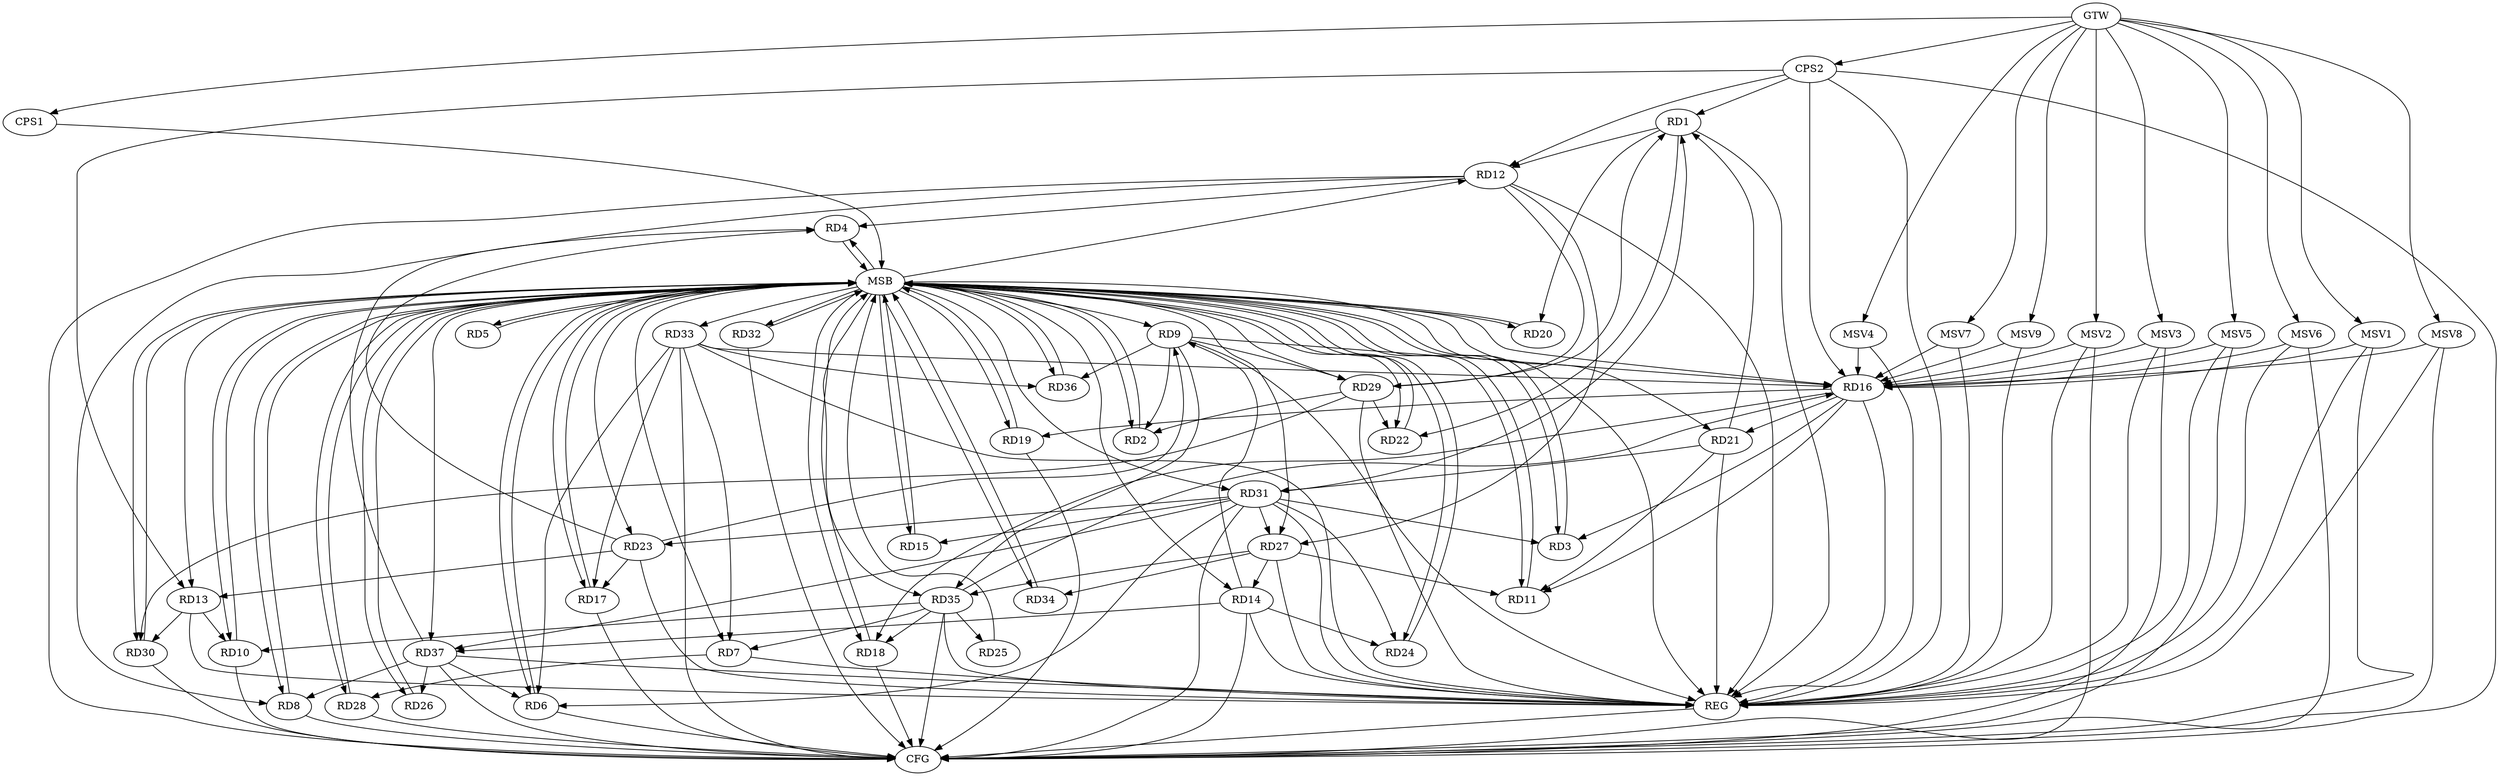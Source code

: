 strict digraph G {
  RD1 [ label="RD1" ];
  RD2 [ label="RD2" ];
  RD3 [ label="RD3" ];
  RD4 [ label="RD4" ];
  RD5 [ label="RD5" ];
  RD6 [ label="RD6" ];
  RD7 [ label="RD7" ];
  RD8 [ label="RD8" ];
  RD9 [ label="RD9" ];
  RD10 [ label="RD10" ];
  RD11 [ label="RD11" ];
  RD12 [ label="RD12" ];
  RD13 [ label="RD13" ];
  RD14 [ label="RD14" ];
  RD15 [ label="RD15" ];
  RD16 [ label="RD16" ];
  RD17 [ label="RD17" ];
  RD18 [ label="RD18" ];
  RD19 [ label="RD19" ];
  RD20 [ label="RD20" ];
  RD21 [ label="RD21" ];
  RD22 [ label="RD22" ];
  RD23 [ label="RD23" ];
  RD24 [ label="RD24" ];
  RD25 [ label="RD25" ];
  RD26 [ label="RD26" ];
  RD27 [ label="RD27" ];
  RD28 [ label="RD28" ];
  RD29 [ label="RD29" ];
  RD30 [ label="RD30" ];
  RD31 [ label="RD31" ];
  RD32 [ label="RD32" ];
  RD33 [ label="RD33" ];
  RD34 [ label="RD34" ];
  RD35 [ label="RD35" ];
  RD36 [ label="RD36" ];
  RD37 [ label="RD37" ];
  CPS1 [ label="CPS1" ];
  CPS2 [ label="CPS2" ];
  GTW [ label="GTW" ];
  REG [ label="REG" ];
  MSB [ label="MSB" ];
  CFG [ label="CFG" ];
  MSV1 [ label="MSV1" ];
  MSV2 [ label="MSV2" ];
  MSV3 [ label="MSV3" ];
  MSV4 [ label="MSV4" ];
  MSV5 [ label="MSV5" ];
  MSV6 [ label="MSV6" ];
  MSV7 [ label="MSV7" ];
  MSV8 [ label="MSV8" ];
  MSV9 [ label="MSV9" ];
  RD1 -> RD12;
  RD1 -> RD20;
  RD21 -> RD1;
  RD1 -> RD22;
  RD29 -> RD1;
  RD31 -> RD1;
  RD9 -> RD2;
  RD29 -> RD2;
  RD16 -> RD3;
  RD31 -> RD3;
  RD12 -> RD4;
  RD23 -> RD4;
  RD37 -> RD4;
  RD31 -> RD6;
  RD33 -> RD6;
  RD37 -> RD6;
  RD7 -> RD28;
  RD33 -> RD7;
  RD35 -> RD7;
  RD12 -> RD8;
  RD37 -> RD8;
  RD14 -> RD9;
  RD9 -> RD16;
  RD23 -> RD9;
  RD9 -> RD29;
  RD9 -> RD35;
  RD9 -> RD36;
  RD13 -> RD10;
  RD35 -> RD10;
  RD16 -> RD11;
  RD21 -> RD11;
  RD27 -> RD11;
  RD12 -> RD27;
  RD12 -> RD29;
  RD23 -> RD13;
  RD13 -> RD30;
  RD14 -> RD24;
  RD27 -> RD14;
  RD14 -> RD37;
  RD31 -> RD15;
  RD16 -> RD18;
  RD16 -> RD19;
  RD16 -> RD21;
  RD33 -> RD16;
  RD35 -> RD16;
  RD23 -> RD17;
  RD33 -> RD17;
  RD35 -> RD18;
  RD21 -> RD31;
  RD29 -> RD22;
  RD31 -> RD23;
  RD31 -> RD24;
  RD35 -> RD25;
  RD37 -> RD26;
  RD31 -> RD27;
  RD27 -> RD34;
  RD27 -> RD35;
  RD29 -> RD30;
  RD31 -> RD37;
  RD33 -> RD36;
  CPS2 -> RD13;
  CPS2 -> RD16;
  CPS2 -> RD1;
  CPS2 -> RD12;
  GTW -> CPS1;
  GTW -> CPS2;
  RD1 -> REG;
  RD7 -> REG;
  RD9 -> REG;
  RD12 -> REG;
  RD13 -> REG;
  RD14 -> REG;
  RD16 -> REG;
  RD21 -> REG;
  RD23 -> REG;
  RD27 -> REG;
  RD29 -> REG;
  RD31 -> REG;
  RD33 -> REG;
  RD35 -> REG;
  RD37 -> REG;
  CPS2 -> REG;
  RD2 -> MSB;
  MSB -> RD18;
  MSB -> REG;
  RD3 -> MSB;
  MSB -> RD7;
  MSB -> RD11;
  MSB -> RD16;
  MSB -> RD20;
  MSB -> RD27;
  MSB -> RD35;
  MSB -> RD36;
  RD4 -> MSB;
  MSB -> RD12;
  RD5 -> MSB;
  MSB -> RD2;
  MSB -> RD10;
  MSB -> RD26;
  MSB -> RD30;
  MSB -> RD31;
  MSB -> RD32;
  RD6 -> MSB;
  MSB -> RD24;
  MSB -> RD29;
  RD8 -> MSB;
  MSB -> RD6;
  MSB -> RD13;
  MSB -> RD14;
  MSB -> RD37;
  RD10 -> MSB;
  MSB -> RD19;
  RD11 -> MSB;
  MSB -> RD21;
  RD15 -> MSB;
  MSB -> RD3;
  MSB -> RD4;
  MSB -> RD5;
  MSB -> RD23;
  MSB -> RD33;
  RD17 -> MSB;
  RD18 -> MSB;
  MSB -> RD9;
  MSB -> RD15;
  MSB -> RD17;
  RD19 -> MSB;
  RD20 -> MSB;
  RD22 -> MSB;
  MSB -> RD28;
  RD24 -> MSB;
  RD25 -> MSB;
  RD26 -> MSB;
  RD28 -> MSB;
  RD30 -> MSB;
  MSB -> RD22;
  RD32 -> MSB;
  MSB -> RD34;
  RD34 -> MSB;
  RD36 -> MSB;
  MSB -> RD8;
  CPS1 -> MSB;
  RD12 -> CFG;
  RD33 -> CFG;
  RD30 -> CFG;
  RD19 -> CFG;
  RD31 -> CFG;
  RD6 -> CFG;
  RD35 -> CFG;
  RD14 -> CFG;
  RD37 -> CFG;
  RD18 -> CFG;
  CPS2 -> CFG;
  RD17 -> CFG;
  RD10 -> CFG;
  RD32 -> CFG;
  RD28 -> CFG;
  RD8 -> CFG;
  REG -> CFG;
  MSV1 -> RD16;
  MSV2 -> RD16;
  MSV3 -> RD16;
  MSV4 -> RD16;
  MSV5 -> RD16;
  GTW -> MSV1;
  MSV1 -> REG;
  MSV1 -> CFG;
  GTW -> MSV2;
  MSV2 -> REG;
  MSV2 -> CFG;
  GTW -> MSV3;
  MSV3 -> REG;
  MSV3 -> CFG;
  GTW -> MSV4;
  MSV4 -> REG;
  GTW -> MSV5;
  MSV5 -> REG;
  MSV5 -> CFG;
  MSV6 -> RD16;
  MSV7 -> RD16;
  GTW -> MSV6;
  MSV6 -> REG;
  MSV6 -> CFG;
  GTW -> MSV7;
  MSV7 -> REG;
  MSV8 -> RD16;
  MSV9 -> RD16;
  GTW -> MSV8;
  MSV8 -> REG;
  MSV8 -> CFG;
  GTW -> MSV9;
  MSV9 -> REG;
}
